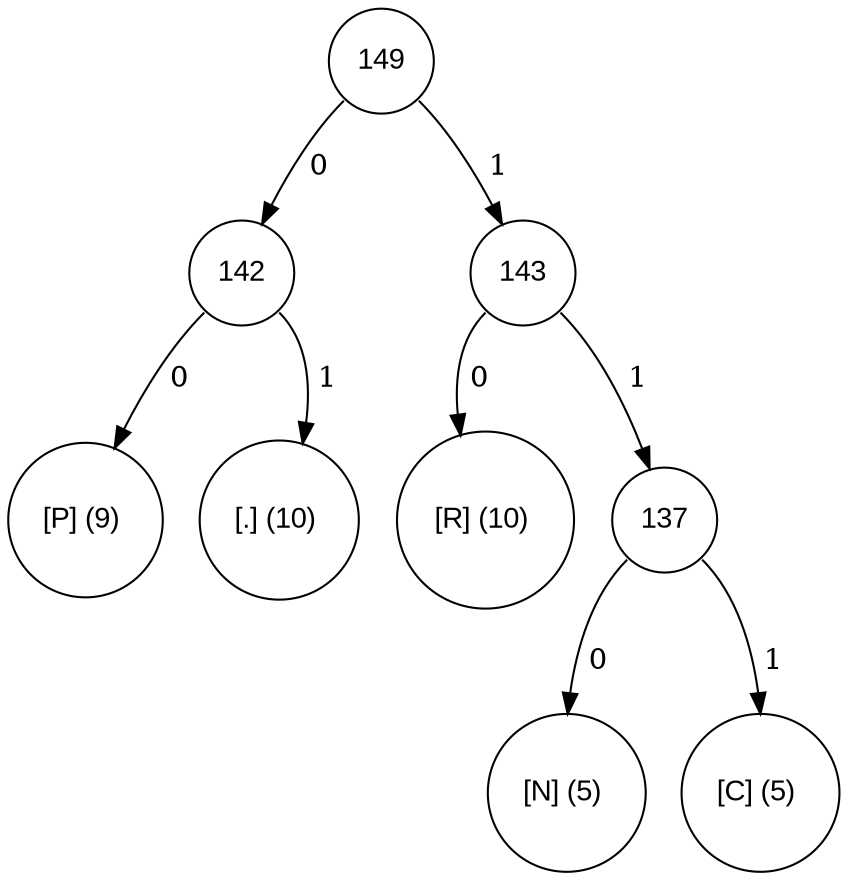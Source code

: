 digraph tree {
	node [fontname="Arial", shape="circle", width=0.5]; 

149:sw -> 142 [label = " 0"]; 
142 [label = "142"]; 
142:se -> 46 [label = " 1"]; 
46 [label = "[.] (10) "]; 
142:sw -> 80 [label = " 0"]; 
80 [label = "[P] (9) "]; 
149:se -> 143 [label = " 1"]; 
143 [label = "143"]; 
143:sw -> 82 [label = " 0"]; 
82 [label = "[R] (10) "]; 
143:se -> 137 [label = " 1"]; 
137 [label = "137"]; 
137:se -> 67 [label = " 1"]; 
67 [label = "[C] (5) "]; 
137:sw -> 78 [label = " 0"]; 
78 [label = "[N] (5) "]; 
}
